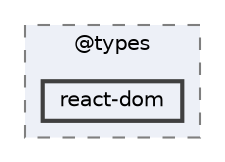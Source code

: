 digraph "pkiclassroomrescheduler/src/main/frontend/node_modules/@types/react-dom"
{
 // LATEX_PDF_SIZE
  bgcolor="transparent";
  edge [fontname=Helvetica,fontsize=10,labelfontname=Helvetica,labelfontsize=10];
  node [fontname=Helvetica,fontsize=10,shape=box,height=0.2,width=0.4];
  compound=true
  subgraph clusterdir_4e994157bc6d0b5f80f6b9b3b1e8b410 {
    graph [ bgcolor="#edf0f7", pencolor="grey50", label="@types", fontname=Helvetica,fontsize=10 style="filled,dashed", URL="dir_4e994157bc6d0b5f80f6b9b3b1e8b410.html",tooltip=""]
  dir_f579728b7ac1f4e199c2a970127ddd6b [label="react-dom", fillcolor="#edf0f7", color="grey25", style="filled,bold", URL="dir_f579728b7ac1f4e199c2a970127ddd6b.html",tooltip=""];
  }
}
